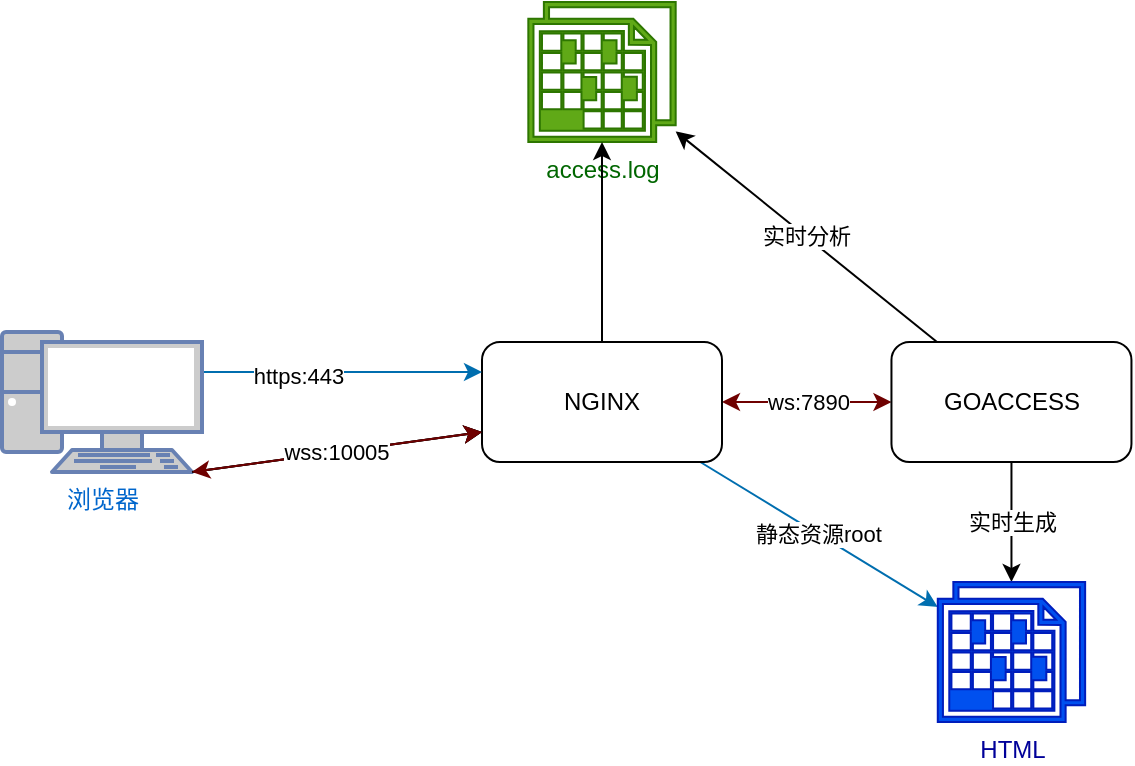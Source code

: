 <mxfile>
    <diagram id="MFqVVK6p9dGxiy5nVL9b" name="Page-1">
        <mxGraphModel dx="1048" dy="787" grid="0" gridSize="10" guides="1" tooltips="1" connect="1" arrows="1" fold="1" page="1" pageScale="1" pageWidth="850" pageHeight="1400" math="0" shadow="0">
            <root>
                <mxCell id="0"/>
                <mxCell id="1" parent="0"/>
                <mxCell id="14" value="ws:7890" style="edgeStyle=none;html=1;entryX=0;entryY=0.5;entryDx=0;entryDy=0;fillColor=#a20025;strokeColor=#6F0000;startArrow=classic;startFill=1;endArrow=classic;endFill=1;" edge="1" parent="1" source="2" target="7">
                    <mxGeometry relative="1" as="geometry"/>
                </mxCell>
                <mxCell id="15" value="静态资源root" style="edgeStyle=none;html=1;fillColor=#1ba1e2;strokeColor=#006EAF;" edge="1" parent="1" source="2" target="9">
                    <mxGeometry relative="1" as="geometry"/>
                </mxCell>
                <mxCell id="2" value="NGINX" style="rounded=1;whiteSpace=wrap;html=1;" vertex="1" parent="1">
                    <mxGeometry x="360" y="370" width="120" height="60" as="geometry"/>
                </mxCell>
                <mxCell id="16" style="edgeStyle=none;html=1;entryX=0;entryY=0.25;entryDx=0;entryDy=0;fillColor=#1ba1e2;strokeColor=#006EAF;" edge="1" parent="1" target="2">
                    <mxGeometry relative="1" as="geometry">
                        <mxPoint x="220" y="385" as="sourcePoint"/>
                    </mxGeometry>
                </mxCell>
                <mxCell id="20" value="https:443" style="edgeLabel;html=1;align=center;verticalAlign=middle;resizable=0;points=[];" vertex="1" connectable="0" parent="16">
                    <mxGeometry x="-0.3" y="-2" relative="1" as="geometry">
                        <mxPoint x="-1" as="offset"/>
                    </mxGeometry>
                </mxCell>
                <mxCell id="17" style="edgeStyle=none;html=1;entryX=0;entryY=0.75;entryDx=0;entryDy=0;exitX=0.95;exitY=1;exitDx=0;exitDy=0;exitPerimeter=0;" edge="1" parent="1" source="6" target="2">
                    <mxGeometry relative="1" as="geometry"/>
                </mxCell>
                <mxCell id="6" value="浏览器" style="fontColor=#0066CC;verticalAlign=top;verticalLabelPosition=bottom;labelPosition=center;align=center;html=1;outlineConnect=0;fillColor=#CCCCCC;strokeColor=#6881B3;gradientColor=none;gradientDirection=north;strokeWidth=2;shape=mxgraph.networks.pc;" vertex="1" parent="1">
                    <mxGeometry x="120" y="365" width="100" height="70" as="geometry"/>
                </mxCell>
                <mxCell id="12" value="实时分析" style="edgeStyle=none;html=1;" edge="1" parent="1" source="7" target="10">
                    <mxGeometry relative="1" as="geometry"/>
                </mxCell>
                <mxCell id="13" value="实时生成" style="edgeStyle=none;html=1;" edge="1" parent="1" source="7" target="9">
                    <mxGeometry relative="1" as="geometry"/>
                </mxCell>
                <mxCell id="7" value="GOACCESS" style="rounded=1;whiteSpace=wrap;html=1;" vertex="1" parent="1">
                    <mxGeometry x="564.73" y="370" width="120" height="60" as="geometry"/>
                </mxCell>
                <mxCell id="9" value="HTML" style="sketch=0;pointerEvents=1;shadow=0;dashed=0;html=1;strokeColor=#001DBC;fillColor=#0050ef;aspect=fixed;labelPosition=center;verticalLabelPosition=bottom;verticalAlign=top;align=center;outlineConnect=0;shape=mxgraph.vvd.blueprint;fontColor=#000099;" vertex="1" parent="1">
                    <mxGeometry x="587.89" y="490" width="73.68" height="70" as="geometry"/>
                </mxCell>
                <mxCell id="10" value="access.log" style="sketch=0;pointerEvents=1;shadow=0;dashed=0;html=1;strokeColor=#2D7600;fillColor=#60a917;aspect=fixed;labelPosition=center;verticalLabelPosition=bottom;verticalAlign=top;align=center;outlineConnect=0;shape=mxgraph.vvd.blueprint;fontColor=#006600;" vertex="1" parent="1">
                    <mxGeometry x="383.16" y="200" width="73.68" height="70" as="geometry"/>
                </mxCell>
                <mxCell id="11" value="" style="endArrow=classic;html=1;exitX=0.5;exitY=0;exitDx=0;exitDy=0;" edge="1" parent="1" source="2" target="10">
                    <mxGeometry width="50" height="50" relative="1" as="geometry">
                        <mxPoint x="400" y="430" as="sourcePoint"/>
                        <mxPoint x="450" y="380" as="targetPoint"/>
                    </mxGeometry>
                </mxCell>
                <mxCell id="18" style="edgeStyle=none;html=1;entryX=0;entryY=0.75;entryDx=0;entryDy=0;exitX=0.95;exitY=1;exitDx=0;exitDy=0;exitPerimeter=0;" edge="1" parent="1">
                    <mxGeometry relative="1" as="geometry">
                        <mxPoint x="215" y="435" as="sourcePoint"/>
                        <mxPoint x="360" y="415" as="targetPoint"/>
                    </mxGeometry>
                </mxCell>
                <mxCell id="19" value="wss:10005" style="edgeStyle=none;html=1;entryX=0;entryY=0.75;entryDx=0;entryDy=0;exitX=0.95;exitY=1;exitDx=0;exitDy=0;exitPerimeter=0;fillColor=#a20025;strokeColor=#6F0000;startArrow=classic;startFill=1;endArrow=classic;endFill=1;" edge="1" parent="1">
                    <mxGeometry relative="1" as="geometry">
                        <mxPoint x="215" y="435" as="sourcePoint"/>
                        <mxPoint x="360" y="415" as="targetPoint"/>
                    </mxGeometry>
                </mxCell>
            </root>
        </mxGraphModel>
    </diagram>
</mxfile>